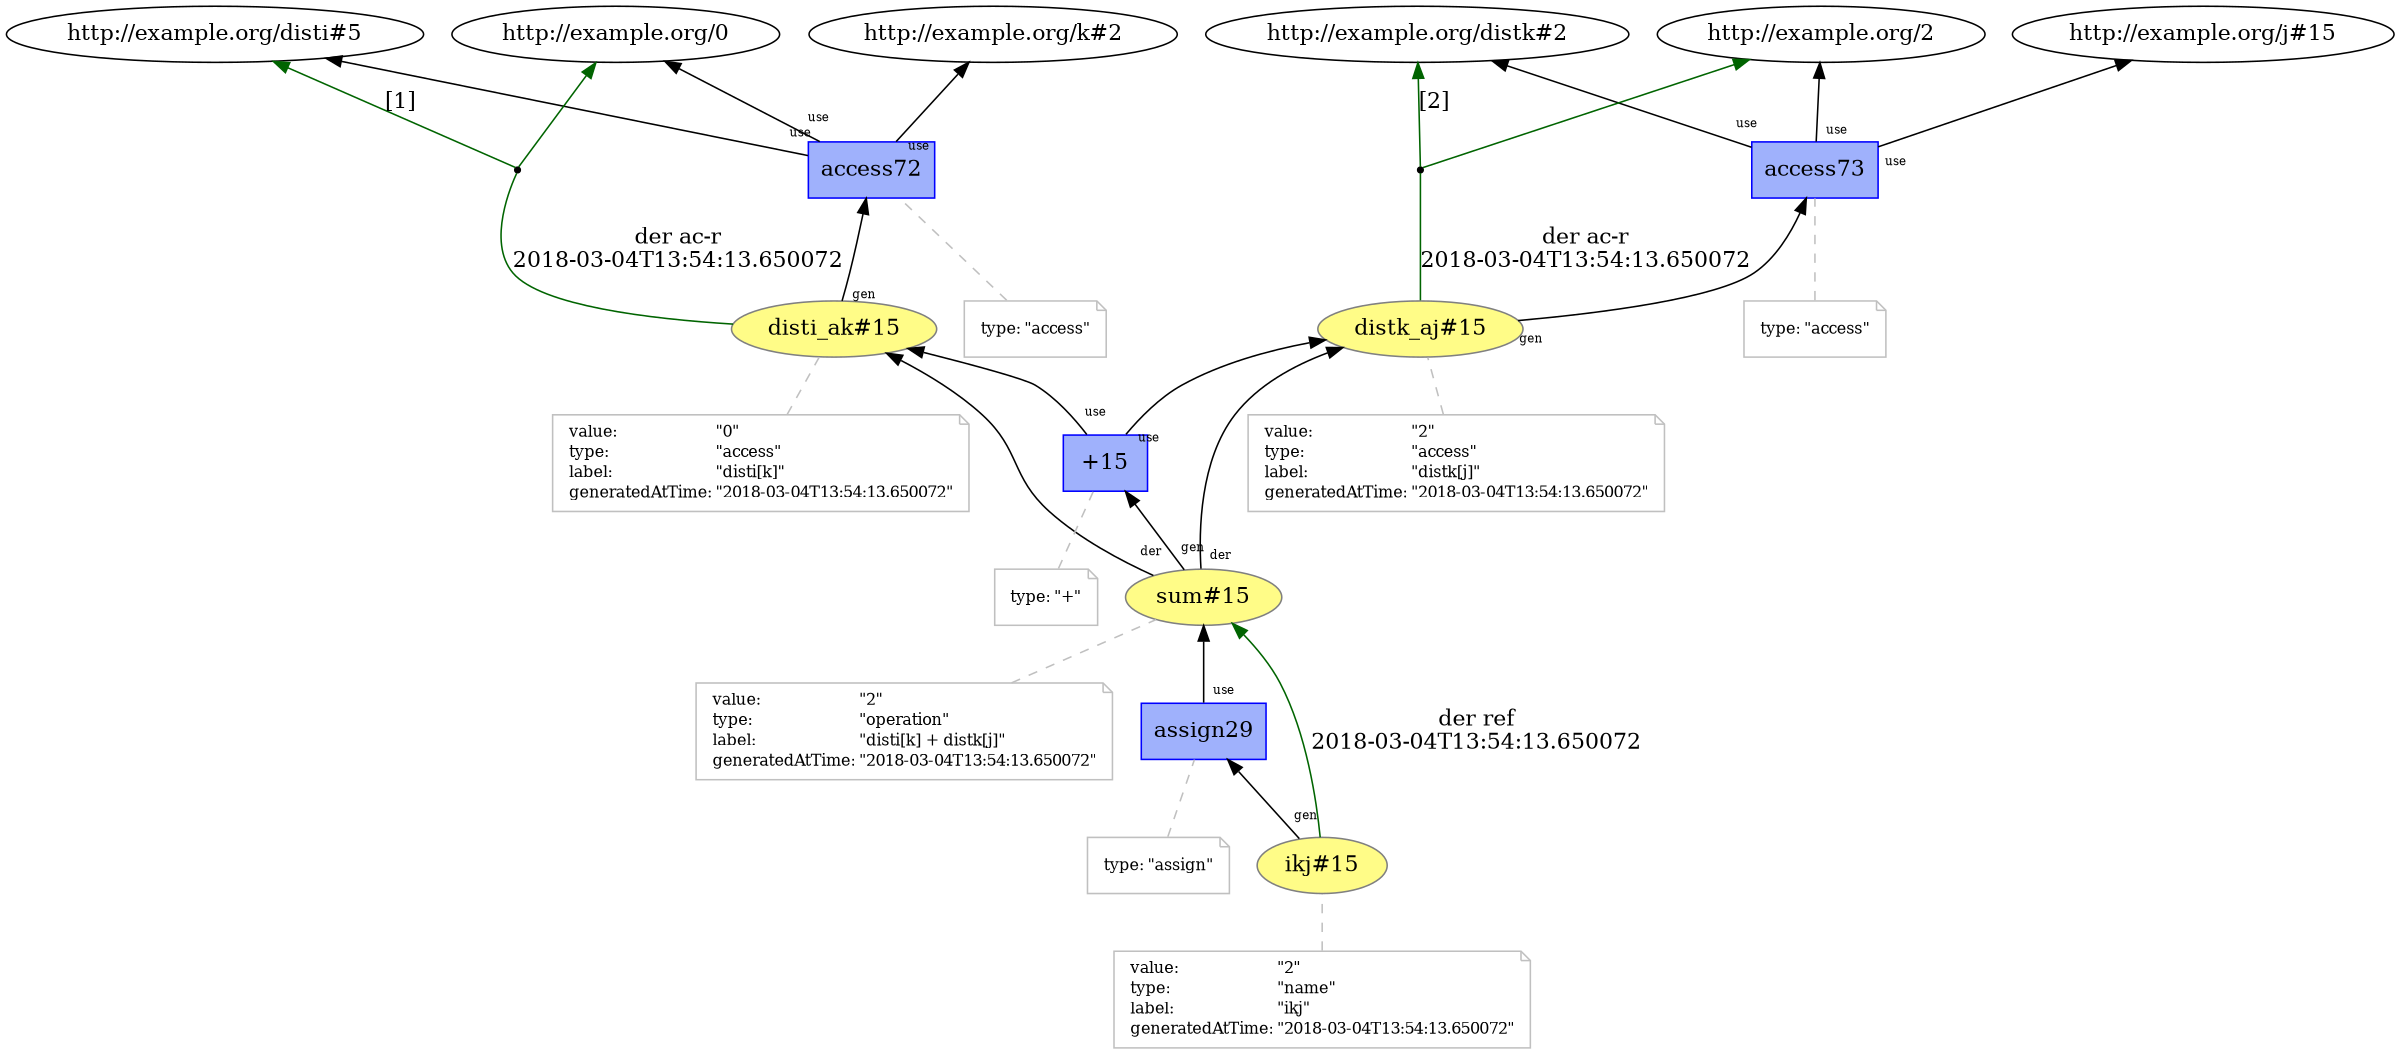 digraph "PROV" { size="16,12"; rankdir="BT";
"http://example.org/disti_ak#15" [fillcolor="#FFFC87",color="#808080",style="filled",label="disti_ak#15",URL="http://example.org/disti_ak#15"]
"-attrs0" [color="gray",shape="note",fontsize="10",fontcolor="black",label=<<TABLE cellpadding="0" border="0">
	<TR>
	    <TD align="left">value:</TD>
	    <TD align="left">&quot;0&quot;</TD>
	</TR>
	<TR>
	    <TD align="left">type:</TD>
	    <TD align="left">&quot;access&quot;</TD>
	</TR>
	<TR>
	    <TD align="left">label:</TD>
	    <TD align="left">&quot;disti[k]&quot;</TD>
	</TR>
	<TR>
	    <TD align="left">generatedAtTime:</TD>
	    <TD align="left">&quot;2018-03-04T13:54:13.650072&quot;</TD>
	</TR>
</TABLE>>]
"-attrs0" -> "http://example.org/disti_ak#15" [color="gray",style="dashed",arrowhead="none"]
"http://example.org/access72" [fillcolor="#9FB1FC",color="#0000FF",shape="polygon",sides="4",style="filled",label="access72",URL="http://example.org/access72"]
"-attrs1" [color="gray",shape="note",fontsize="10",fontcolor="black",label=<<TABLE cellpadding="0" border="0">
	<TR>
	    <TD align="left">type:</TD>
	    <TD align="left">&quot;access&quot;</TD>
	</TR>
</TABLE>>]
"-attrs1" -> "http://example.org/access72" [color="gray",style="dashed",arrowhead="none"]
"http://example.org/access72" -> "http://example.org/0" [labelfontsize="8",labeldistance="1.5",labelangle="60.0",rotation="20",taillabel="use"]
"bn0" [shape="point",label=""]
"http://example.org/disti_ak#15" -> "bn0" [arrowhead="none",color="darkgreen",label="der ac-r
2018-03-04T13:54:13.650072"]
"bn0" -> "http://example.org/disti#5" [labelfontsize="8",labeldistance="1.5",color="darkgreen",labelangle="60.0",rotation="20",label="[1]"]
"bn0" -> "http://example.org/0" [color="darkgreen"]
"http://example.org/disti_ak#15" -> "http://example.org/access72" [labelfontsize="8",labeldistance="1.5",labelangle="60.0",rotation="20",taillabel="gen"]
"http://example.org/access72" -> "http://example.org/disti#5" [labelfontsize="8",labeldistance="1.5",labelangle="60.0",rotation="20",taillabel="use"]
"http://example.org/access72" -> "http://example.org/k#2" [labelfontsize="8",labeldistance="1.5",labelangle="60.0",rotation="20",taillabel="use"]
"http://example.org/distk_aj#15" [fillcolor="#FFFC87",color="#808080",style="filled",label="distk_aj#15",URL="http://example.org/distk_aj#15"]
"-attrs2" [color="gray",shape="note",fontsize="10",fontcolor="black",label=<<TABLE cellpadding="0" border="0">
	<TR>
	    <TD align="left">value:</TD>
	    <TD align="left">&quot;2&quot;</TD>
	</TR>
	<TR>
	    <TD align="left">type:</TD>
	    <TD align="left">&quot;access&quot;</TD>
	</TR>
	<TR>
	    <TD align="left">label:</TD>
	    <TD align="left">&quot;distk[j]&quot;</TD>
	</TR>
	<TR>
	    <TD align="left">generatedAtTime:</TD>
	    <TD align="left">&quot;2018-03-04T13:54:13.650072&quot;</TD>
	</TR>
</TABLE>>]
"-attrs2" -> "http://example.org/distk_aj#15" [color="gray",style="dashed",arrowhead="none"]
"http://example.org/access73" [fillcolor="#9FB1FC",color="#0000FF",shape="polygon",sides="4",style="filled",label="access73",URL="http://example.org/access73"]
"-attrs3" [color="gray",shape="note",fontsize="10",fontcolor="black",label=<<TABLE cellpadding="0" border="0">
	<TR>
	    <TD align="left">type:</TD>
	    <TD align="left">&quot;access&quot;</TD>
	</TR>
</TABLE>>]
"-attrs3" -> "http://example.org/access73" [color="gray",style="dashed",arrowhead="none"]
"http://example.org/access73" -> "http://example.org/2" [labelfontsize="8",labeldistance="1.5",labelangle="60.0",rotation="20",taillabel="use"]
"bn1" [shape="point",label=""]
"http://example.org/distk_aj#15" -> "bn1" [arrowhead="none",color="darkgreen",label="der ac-r
2018-03-04T13:54:13.650072"]
"bn1" -> "http://example.org/distk#2" [labelfontsize="8",labeldistance="1.5",color="darkgreen",labelangle="60.0",rotation="20",label="[2]"]
"bn1" -> "http://example.org/2" [color="darkgreen"]
"http://example.org/distk_aj#15" -> "http://example.org/access73" [labelfontsize="8",labeldistance="1.5",labelangle="60.0",rotation="20",taillabel="gen"]
"http://example.org/access73" -> "http://example.org/distk#2" [labelfontsize="8",labeldistance="1.5",labelangle="60.0",rotation="20",taillabel="use"]
"http://example.org/access73" -> "http://example.org/j#15" [labelfontsize="8",labeldistance="1.5",labelangle="60.0",rotation="20",taillabel="use"]
"http://example.org/sum#15" [fillcolor="#FFFC87",color="#808080",style="filled",label="sum#15",URL="http://example.org/sum#15"]
"-attrs4" [color="gray",shape="note",fontsize="10",fontcolor="black",label=<<TABLE cellpadding="0" border="0">
	<TR>
	    <TD align="left">value:</TD>
	    <TD align="left">&quot;2&quot;</TD>
	</TR>
	<TR>
	    <TD align="left">type:</TD>
	    <TD align="left">&quot;operation&quot;</TD>
	</TR>
	<TR>
	    <TD align="left">label:</TD>
	    <TD align="left">&quot;disti[k] + distk[j]&quot;</TD>
	</TR>
	<TR>
	    <TD align="left">generatedAtTime:</TD>
	    <TD align="left">&quot;2018-03-04T13:54:13.650072&quot;</TD>
	</TR>
</TABLE>>]
"-attrs4" -> "http://example.org/sum#15" [color="gray",style="dashed",arrowhead="none"]
"http://example.org/+15" [fillcolor="#9FB1FC",color="#0000FF",shape="polygon",sides="4",style="filled",label="+15",URL="http://example.org/+15"]
"-attrs5" [color="gray",shape="note",fontsize="10",fontcolor="black",label=<<TABLE cellpadding="0" border="0">
	<TR>
	    <TD align="left">type:</TD>
	    <TD align="left">&quot;+&quot;</TD>
	</TR>
</TABLE>>]
"-attrs5" -> "http://example.org/+15" [color="gray",style="dashed",arrowhead="none"]
"http://example.org/+15" -> "http://example.org/disti_ak#15" [labelfontsize="8",labeldistance="1.5",labelangle="60.0",rotation="20",taillabel="use"]
"http://example.org/sum#15" -> "http://example.org/disti_ak#15" [labelfontsize="8",labeldistance="1.5",labelangle="60.0",rotation="20",taillabel="der"]
"http://example.org/+15" -> "http://example.org/distk_aj#15" [labelfontsize="8",labeldistance="1.5",labelangle="60.0",rotation="20",taillabel="use"]
"http://example.org/sum#15" -> "http://example.org/distk_aj#15" [labelfontsize="8",labeldistance="1.5",labelangle="60.0",rotation="20",taillabel="der"]
"http://example.org/sum#15" -> "http://example.org/+15" [labelfontsize="8",labeldistance="1.5",labelangle="60.0",rotation="20",taillabel="gen"]
"http://example.org/ikj#15" [fillcolor="#FFFC87",color="#808080",style="filled",label="ikj#15",URL="http://example.org/ikj#15"]
"-attrs6" [color="gray",shape="note",fontsize="10",fontcolor="black",label=<<TABLE cellpadding="0" border="0">
	<TR>
	    <TD align="left">value:</TD>
	    <TD align="left">&quot;2&quot;</TD>
	</TR>
	<TR>
	    <TD align="left">type:</TD>
	    <TD align="left">&quot;name&quot;</TD>
	</TR>
	<TR>
	    <TD align="left">label:</TD>
	    <TD align="left">&quot;ikj&quot;</TD>
	</TR>
	<TR>
	    <TD align="left">generatedAtTime:</TD>
	    <TD align="left">&quot;2018-03-04T13:54:13.650072&quot;</TD>
	</TR>
</TABLE>>]
"-attrs6" -> "http://example.org/ikj#15" [color="gray",style="dashed",arrowhead="none"]
"http://example.org/assign29" [fillcolor="#9FB1FC",color="#0000FF",shape="polygon",sides="4",style="filled",label="assign29",URL="http://example.org/assign29"]
"-attrs7" [color="gray",shape="note",fontsize="10",fontcolor="black",label=<<TABLE cellpadding="0" border="0">
	<TR>
	    <TD align="left">type:</TD>
	    <TD align="left">&quot;assign&quot;</TD>
	</TR>
</TABLE>>]
"-attrs7" -> "http://example.org/assign29" [color="gray",style="dashed",arrowhead="none"]
"http://example.org/assign29" -> "http://example.org/sum#15" [labelfontsize="8",labeldistance="1.5",labelangle="60.0",rotation="20",taillabel="use"]
"http://example.org/ikj#15" -> "http://example.org/sum#15" [labelfontsize="8",labeldistance="1.5",color="darkgreen",labelangle="60.0",rotation="20",label="der ref
2018-03-04T13:54:13.650072"]
"http://example.org/ikj#15" -> "http://example.org/assign29" [labelfontsize="8",labeldistance="1.5",labelangle="60.0",rotation="20",taillabel="gen"]
}